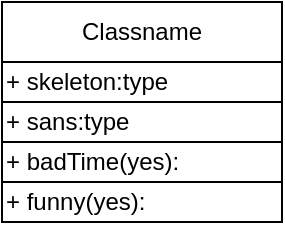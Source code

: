 <mxfile version="26.1.1">
  <diagram name="Page-1" id="N30Slkkd7gLLlGxz_cUb">
    <mxGraphModel dx="832" dy="481" grid="1" gridSize="10" guides="1" tooltips="1" connect="1" arrows="1" fold="1" page="1" pageScale="1" pageWidth="850" pageHeight="1100" math="0" shadow="0">
      <root>
        <mxCell id="0" />
        <mxCell id="1" parent="0" />
        <mxCell id="Ly-1oh3VwdqEm0Ps7OcA-8" value="Classname" style="swimlane;fontStyle=0;childLayout=stackLayout;horizontal=1;startSize=30;horizontalStack=0;resizeParent=1;resizeParentMax=0;resizeLast=0;collapsible=1;marginBottom=0;whiteSpace=wrap;html=1;" vertex="1" parent="1">
          <mxGeometry x="530" y="100" width="140" height="110" as="geometry" />
        </mxCell>
        <mxCell id="Ly-1oh3VwdqEm0Ps7OcA-3" value="+ skeleton:type" style="rounded=0;whiteSpace=wrap;html=1;labelBackgroundColor=none;align=left;" vertex="1" parent="Ly-1oh3VwdqEm0Ps7OcA-8">
          <mxGeometry y="30" width="140" height="20" as="geometry" />
        </mxCell>
        <mxCell id="Ly-1oh3VwdqEm0Ps7OcA-4" value="+ sans:type" style="rounded=0;whiteSpace=wrap;html=1;labelBackgroundColor=none;align=left;" vertex="1" parent="Ly-1oh3VwdqEm0Ps7OcA-8">
          <mxGeometry y="50" width="140" height="20" as="geometry" />
        </mxCell>
        <mxCell id="Ly-1oh3VwdqEm0Ps7OcA-5" value="+ badTime(yes):" style="rounded=0;whiteSpace=wrap;html=1;labelBackgroundColor=none;align=left;" vertex="1" parent="Ly-1oh3VwdqEm0Ps7OcA-8">
          <mxGeometry y="70" width="140" height="20" as="geometry" />
        </mxCell>
        <mxCell id="Ly-1oh3VwdqEm0Ps7OcA-6" value="+ funny(yes):" style="rounded=0;whiteSpace=wrap;html=1;labelBackgroundColor=none;align=left;" vertex="1" parent="Ly-1oh3VwdqEm0Ps7OcA-8">
          <mxGeometry y="90" width="140" height="20" as="geometry" />
        </mxCell>
      </root>
    </mxGraphModel>
  </diagram>
</mxfile>
